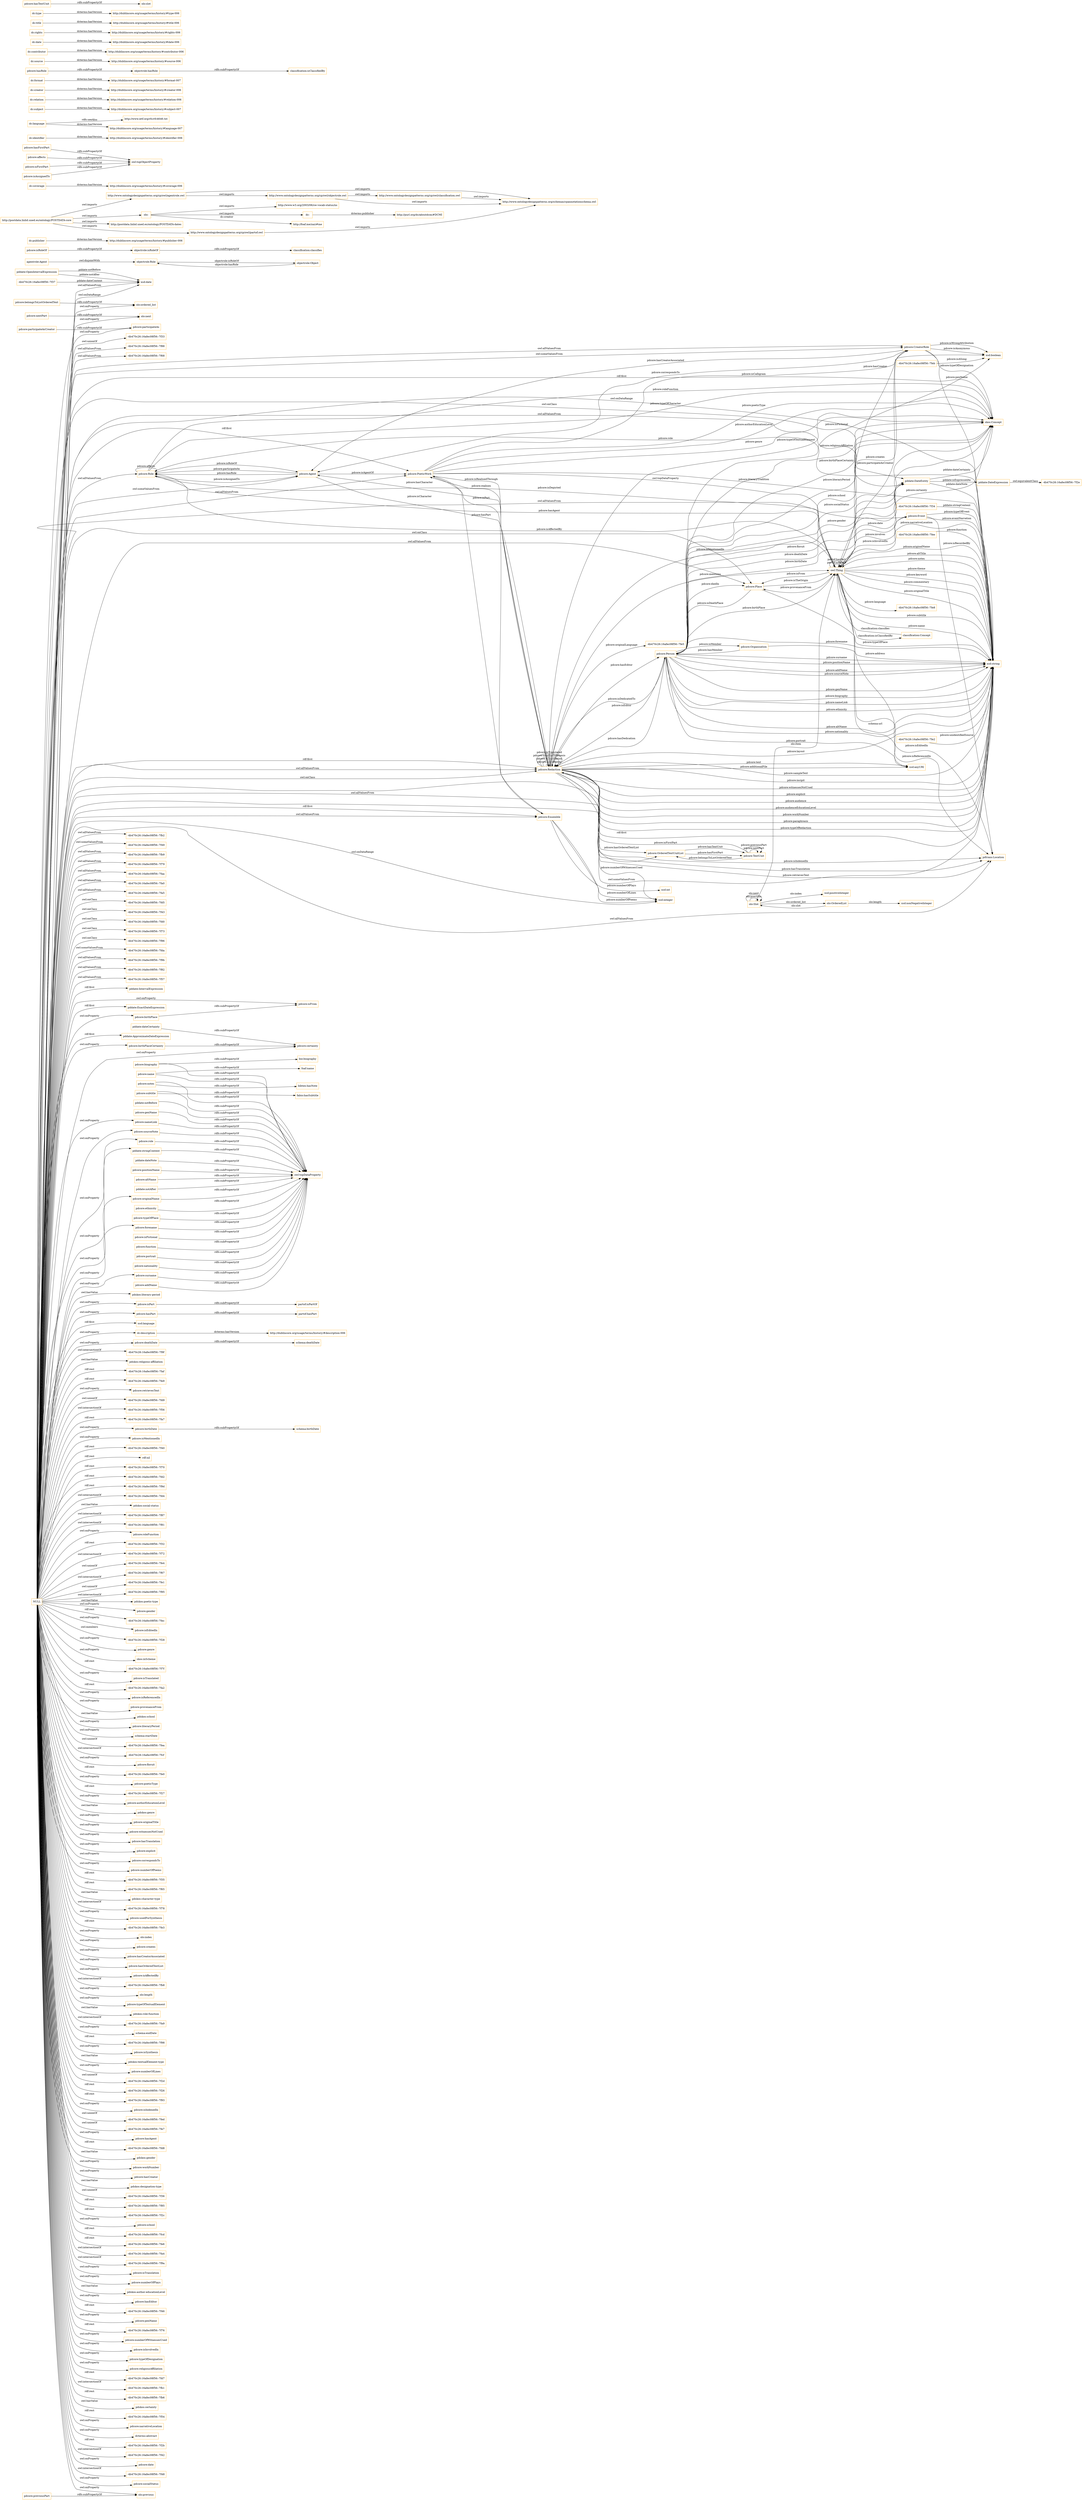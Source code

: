 digraph ar2dtool_diagram { 
rankdir=LR;
size="1501"
node [shape = rectangle, color="orange"]; "-4b470c26:16afec08f56:-7f88" "-4b470c26:16afec08f56:-7f68" "pdcore:Role" "pdcore:OrderedTextUnitList" "-4b470c26:16afec08f56:-7fb2" "-4b470c26:16afec08f56:-7f49" "agentrole:Agent" "-4b470c26:16afec08f56:-7fee" "-4b470c26:16afec08f56:-7fb9" "pdcore:Agent" "pdcore:CreatorRole" "pdcore:Person" "pdcore:Organisation" "pdcore:Redaction" "pdcore:Ensemble" "-4b470c26:16afec08f56:-7f79" "-4b470c26:16afec08f56:-7faa" "-4b470c26:16afec08f56:-7fa0" "-4b470c26:16afec08f56:-7fa5" "pdcore:TextUnit" "-4b470c26:16afec08f56:-7fd5" "-4b470c26:16afec08f56:-7f43" "skos:Concept" "pdcore:Place" "pddate:DateEntity" "-4b470c26:16afec08f56:-7fd0" "-4b470c26:16afec08f56:-7feb" "-4b470c26:16afec08f56:-7f73" "-4b470c26:16afec08f56:-7fe2" "pdcore:Event" "-4b470c26:16afec08f56:-7f96" "-4b470c26:16afec08f56:-7fda" "-4b470c26:16afec08f56:-7f9b" "-4b470c26:16afec08f56:-7f82" "-4b470c26:16afec08f56:-7f57" "pdtrans:Location" "pdcore:PoeticWork" "owl:Thing" "objectrole:Role" "objectrole:Object" "olo:Slot" "olo:OrderedList" "-4b470c26:16afec08f56:-7f34" "pddate:IntervalExpression" "-4b470c26:16afec08f56:-7f37" "pddate:ExactDateExpression" "pddate:OpenIntervalExpression" "pddate:DateExpression" "-4b470c26:16afec08f56:-7f2e" "pddate:ApproximateDateExpression" "classification:Concept" ; /*classes style*/
	"pdcore:typeOfPlace" -> "owl:topDataProperty" [ label = "rdfs:subPropertyOf" ];
	"objectrole:isRoleOf" -> "classification:classifies" [ label = "rdfs:subPropertyOf" ];
	"dc:publisher" -> "http://dublincore.org/usage/terms/history/#publisher-006" [ label = "dcterms:hasVersion" ];
	"pdcore:birthPlace" -> "pdcore:isFrom" [ label = "rdfs:subPropertyOf" ];
	"http://www.ontologydesignpatterns.org/cp/owl/classification.owl" -> "http://www.ontologydesignpatterns.org/schemas/cpannotationschema.owl" [ label = "owl:imports" ];
	"pdcore:birthPlaceCertainty" -> "pdcore:certainty" [ label = "rdfs:subPropertyOf" ];
	"dc:coverage" -> "http://dublincore.org/usage/terms/history/#coverage-006" [ label = "dcterms:hasVersion" ];
	"pdcore:notes" -> "owl:topDataProperty" [ label = "rdfs:subPropertyOf" ];
	"pdcore:notes" -> "bibtex:hasNote" [ label = "rdfs:subPropertyOf" ];
	"http://www.ontologydesignpatterns.org/cp/owl/agentrole.owl" -> "http://www.ontologydesignpatterns.org/cp/owl/objectrole.owl" [ label = "owl:imports" ];
	"http://www.ontologydesignpatterns.org/cp/owl/agentrole.owl" -> "http://www.ontologydesignpatterns.org/schemas/cpannotationschema.owl" [ label = "owl:imports" ];
	"pdcore:hasFirstPart" -> "owl:topObjectProperty" [ label = "rdfs:subPropertyOf" ];
	"pdcore:originalName" -> "owl:topDataProperty" [ label = "rdfs:subPropertyOf" ];
	"pdcore:forename" -> "owl:topDataProperty" [ label = "rdfs:subPropertyOf" ];
	"pdcore:subtitle" -> "owl:topDataProperty" [ label = "rdfs:subPropertyOf" ];
	"pdcore:subtitle" -> "fabio:hasSubtitle" [ label = "rdfs:subPropertyOf" ];
	"olo:" -> "http://www.w3.org/2003/06/sw-vocab-status/ns" [ label = "owl:imports" ];
	"olo:" -> "dc:" [ label = "owl:imports" ];
	"olo:" -> "http://foaf.me/zazi#me" [ label = "dc:creator" ];
	"pdcore:portrait" -> "owl:topDataProperty" [ label = "rdfs:subPropertyOf" ];
	"dc:identifier" -> "http://dublincore.org/usage/terms/history/#identifier-006" [ label = "dcterms:hasVersion" ];
	"dc:language" -> "http://www.ietf.org/rfc/rfc4646.txt" [ label = "rdfs:seeAlso" ];
	"dc:language" -> "http://dublincore.org/usage/terms/history/#language-007" [ label = "dcterms:hasVersion" ];
	"pdcore:belongsToListOrderedText" -> "olo:ordered_list" [ label = "rdfs:subPropertyOf" ];
	"pdcore:nationality" -> "owl:topDataProperty" [ label = "rdfs:subPropertyOf" ];
	"pdcore:isPart" -> "partof:isPartOf" [ label = "rdfs:subPropertyOf" ];
	"pdcore:surname" -> "owl:topDataProperty" [ label = "rdfs:subPropertyOf" ];
	"pddate:dateCertainty" -> "pdcore:certainty" [ label = "rdfs:subPropertyOf" ];
	"dc:subject" -> "http://dublincore.org/usage/terms/history/#subject-007" [ label = "dcterms:hasVersion" ];
	"pdcore:addName" -> "owl:topDataProperty" [ label = "rdfs:subPropertyOf" ];
	"pddate:notBefore" -> "owl:topDataProperty" [ label = "rdfs:subPropertyOf" ];
	"pdcore:genName" -> "owl:topDataProperty" [ label = "rdfs:subPropertyOf" ];
	"http://www.ontologydesignpatterns.org/cp/owl/objectrole.owl" -> "http://www.ontologydesignpatterns.org/cp/owl/classification.owl" [ label = "owl:imports" ];
	"http://www.ontologydesignpatterns.org/cp/owl/objectrole.owl" -> "http://www.ontologydesignpatterns.org/schemas/cpannotationschema.owl" [ label = "owl:imports" ];
	"dc:relation" -> "http://dublincore.org/usage/terms/history/#relation-006" [ label = "dcterms:hasVersion" ];
	"pdcore:nameLink" -> "owl:topDataProperty" [ label = "rdfs:subPropertyOf" ];
	"dc:creator" -> "http://dublincore.org/usage/terms/history/#creator-006" [ label = "dcterms:hasVersion" ];
	"pdcore:biography" -> "owl:topDataProperty" [ label = "rdfs:subPropertyOf" ];
	"pdcore:biography" -> "bio:biography" [ label = "rdfs:subPropertyOf" ];
	"dc:format" -> "http://dublincore.org/usage/terms/history/#format-007" [ label = "dcterms:hasVersion" ];
	"pdcore:hasPart" -> "partof:hasPart" [ label = "rdfs:subPropertyOf" ];
	"pdcore:sourceNote" -> "owl:topDataProperty" [ label = "rdfs:subPropertyOf" ];
	"pdcore:nextPart" -> "olo:next" [ label = "rdfs:subPropertyOf" ];
	"pdcore:hasRole" -> "objectrole:hasRole" [ label = "rdfs:subPropertyOf" ];
	"pdcore:name" -> "foaf:name" [ label = "rdfs:subPropertyOf" ];
	"pdcore:name" -> "owl:topDataProperty" [ label = "rdfs:subPropertyOf" ];
	"pddate:dateNote" -> "owl:topDataProperty" [ label = "rdfs:subPropertyOf" ];
	"pdcore:positionName" -> "owl:topDataProperty" [ label = "rdfs:subPropertyOf" ];
	"pdcore:altName" -> "owl:topDataProperty" [ label = "rdfs:subPropertyOf" ];
	"dc:source" -> "http://dublincore.org/usage/terms/history/#source-006" [ label = "dcterms:hasVersion" ];
	"dc:description" -> "http://dublincore.org/usage/terms/history/#description-006" [ label = "dcterms:hasVersion" ];
	"pddate:notAfter" -> "owl:topDataProperty" [ label = "rdfs:subPropertyOf" ];
	"pdcore:role" -> "owl:topDataProperty" [ label = "rdfs:subPropertyOf" ];
	"pdcore:deathDate" -> "schema:deathDate" [ label = "rdfs:subPropertyOf" ];
	"agentrole:Agent" -> "objectrole:Role" [ label = "owl:disjointWith" ];
	"pddate:DateExpression" -> "-4b470c26:16afec08f56:-7f2e" [ label = "owl:equivalentClass" ];
	"http://postdata.linhd.uned.es/ontology/POSTDATA-core" -> "http://postdata.linhd.uned.es/ontology/POSTDATA-dates" [ label = "owl:imports" ];
	"http://postdata.linhd.uned.es/ontology/POSTDATA-core" -> "http://www.ontologydesignpatterns.org/cp/owl/agentrole.owl" [ label = "owl:imports" ];
	"http://postdata.linhd.uned.es/ontology/POSTDATA-core" -> "olo:" [ label = "owl:imports" ];
	"http://postdata.linhd.uned.es/ontology/POSTDATA-core" -> "http://www.ontologydesignpatterns.org/cp/owl/partof.owl" [ label = "owl:imports" ];
	"objectrole:hasRole" -> "classification:isClassifiedBy" [ label = "rdfs:subPropertyOf" ];
	"pdcore:affects" -> "owl:topObjectProperty" [ label = "rdfs:subPropertyOf" ];
	"dc:contributor" -> "http://dublincore.org/usage/terms/history/#contributor-006" [ label = "dcterms:hasVersion" ];
	"dc:date" -> "http://dublincore.org/usage/terms/history/#date-006" [ label = "dcterms:hasVersion" ];
	"dc:rights" -> "http://dublincore.org/usage/terms/history/#rights-006" [ label = "dcterms:hasVersion" ];
	"pdcore:ethnicity" -> "owl:topDataProperty" [ label = "rdfs:subPropertyOf" ];
	"pdcore:participateAsCreator" -> "pdcore:participateAs" [ label = "rdfs:subPropertyOf" ];
	"pddate:stringContent" -> "owl:topDataProperty" [ label = "rdfs:subPropertyOf" ];
	"NULL" -> "pdcore:birthPlace" [ label = "owl:onProperty" ];
	"NULL" -> "pdskos:religious-affiliation" [ label = "owl:hasValue" ];
	"NULL" -> "-4b470c26:16afec08f56:-7faf" [ label = "rdf:rest" ];
	"NULL" -> "pdcore:PoeticWork" [ label = "owl:allValuesFrom" ];
	"NULL" -> "-4b470c26:16afec08f56:-7fe9" [ label = "rdf:rest" ];
	"NULL" -> "pdcore:CreatorRole" [ label = "owl:someValuesFrom" ];
	"NULL" -> "pdcore:retrievesText" [ label = "owl:onProperty" ];
	"NULL" -> "-4b470c26:16afec08f56:-7fd9" [ label = "owl:unionOf" ];
	"NULL" -> "-4b470c26:16afec08f56:-7f56" [ label = "owl:intersectionOf" ];
	"NULL" -> "-4b470c26:16afec08f56:-7fa7" [ label = "rdf:rest" ];
	"NULL" -> "-4b470c26:16afec08f56:-7fda" [ label = "owl:someValuesFrom" ];
	"NULL" -> "pdcore:PoeticWork" [ label = "rdf:first" ];
	"NULL" -> "pdcore:birthDate" [ label = "owl:onProperty" ];
	"NULL" -> "pdcore:isMentionedIn" [ label = "owl:onProperty" ];
	"NULL" -> "-4b470c26:16afec08f56:-7f40" [ label = "rdf:rest" ];
	"NULL" -> "rdf:nil" [ label = "rdf:rest" ];
	"NULL" -> "-4b470c26:16afec08f56:-7f70" [ label = "rdf:rest" ];
	"NULL" -> "-4b470c26:16afec08f56:-7fd2" [ label = "rdf:rest" ];
	"NULL" -> "-4b470c26:16afec08f56:-7f9d" [ label = "rdf:rest" ];
	"NULL" -> "-4b470c26:16afec08f56:-7fd4" [ label = "owl:intersectionOf" ];
	"NULL" -> "pdskos:social-status" [ label = "owl:hasValue" ];
	"NULL" -> "pdcore:birthPlaceCertainty" [ label = "owl:onProperty" ];
	"NULL" -> "pddate:IntervalExpression" [ label = "rdf:first" ];
	"NULL" -> "-4b470c26:16afec08f56:-7f87" [ label = "owl:intersectionOf" ];
	"NULL" -> "-4b470c26:16afec08f56:-7f81" [ label = "owl:intersectionOf" ];
	"NULL" -> "-4b470c26:16afec08f56:-7fb9" [ label = "owl:allValuesFrom" ];
	"NULL" -> "pdcore:roleFunction" [ label = "owl:onProperty" ];
	"NULL" -> "olo:ordered_list" [ label = "owl:onProperty" ];
	"NULL" -> "-4b470c26:16afec08f56:-7f32" [ label = "rdf:rest" ];
	"NULL" -> "-4b470c26:16afec08f56:-7f72" [ label = "owl:intersectionOf" ];
	"NULL" -> "-4b470c26:16afec08f56:-7fe4" [ label = "owl:unionOf" ];
	"NULL" -> "-4b470c26:16afec08f56:-7f67" [ label = "owl:intersectionOf" ];
	"NULL" -> "-4b470c26:16afec08f56:-7fe1" [ label = "owl:unionOf" ];
	"NULL" -> "xsd:date" [ label = "owl:allValuesFrom" ];
	"NULL" -> "-4b470c26:16afec08f56:-7fec" [ label = "rdf:rest" ];
	"NULL" -> "pdcore:Role" [ label = "owl:allValuesFrom" ];
	"NULL" -> "pdcore:isEditedIn" [ label = "owl:onProperty" ];
	"NULL" -> "-4b470c26:16afec08f56:-7f28" [ label = "owl:members" ];
	"NULL" -> "pdcore:genre" [ label = "owl:onProperty" ];
	"NULL" -> "skos:inScheme" [ label = "owl:onProperty" ];
	"NULL" -> "pdcore:OrderedTextUnitList" [ label = "owl:allValuesFrom" ];
	"NULL" -> "-4b470c26:16afec08f56:-7f7f" [ label = "rdf:rest" ];
	"NULL" -> "pdcore:CreatorRole" [ label = "owl:allValuesFrom" ];
	"NULL" -> "pdcore:isTranslated" [ label = "owl:onProperty" ];
	"NULL" -> "pddate:DateEntity" [ label = "owl:onClass" ];
	"NULL" -> "pdcore:Ensemble" [ label = "owl:allValuesFrom" ];
	"NULL" -> "-4b470c26:16afec08f56:-7fa2" [ label = "rdf:rest" ];
	"NULL" -> "-4b470c26:16afec08f56:-7f96" [ label = "owl:onClass" ];
	"NULL" -> "pdcore:isReferencedIn" [ label = "owl:onProperty" ];
	"NULL" -> "pdcore:role" [ label = "owl:onProperty" ];
	"NULL" -> "pdcore:Agent" [ label = "owl:someValuesFrom" ];
	"NULL" -> "pdcore:participateAs" [ label = "owl:onProperty" ];
	"NULL" -> "pddate:ExactDateExpression" [ label = "rdf:first" ];
	"NULL" -> "pdcore:provenanceFrom" [ label = "owl:onProperty" ];
	"NULL" -> "-4b470c26:16afec08f56:-7f88" [ label = "owl:allValuesFrom" ];
	"NULL" -> "pdskos:school" [ label = "owl:hasValue" ];
	"NULL" -> "skos:Concept" [ label = "rdf:first" ];
	"NULL" -> "pdcore:literaryPeriod" [ label = "owl:onProperty" ];
	"NULL" -> "schema:startDate" [ label = "owl:onProperty" ];
	"NULL" -> "-4b470c26:16afec08f56:-7fea" [ label = "owl:unionOf" ];
	"NULL" -> "-4b470c26:16afec08f56:-7fcf" [ label = "owl:intersectionOf" ];
	"NULL" -> "xsd:string" [ label = "owl:someValuesFrom" ];
	"NULL" -> "pdcore:floruit" [ label = "owl:onProperty" ];
	"NULL" -> "-4b470c26:16afec08f56:-7fe0" [ label = "rdf:rest" ];
	"NULL" -> "xsd:string" [ label = "owl:onDataRange" ];
	"NULL" -> "pdcore:surname" [ label = "owl:onProperty" ];
	"NULL" -> "pdcore:poeticType" [ label = "owl:onProperty" ];
	"NULL" -> "-4b470c26:16afec08f56:-7f27" [ label = "rdf:rest" ];
	"NULL" -> "pdcore:authorEducationLevel" [ label = "owl:onProperty" ];
	"NULL" -> "pdskos:genre" [ label = "owl:hasValue" ];
	"NULL" -> "pdcore:forename" [ label = "owl:onProperty" ];
	"NULL" -> "pdcore:originalTitle" [ label = "owl:onProperty" ];
	"NULL" -> "pdcore:witnessesNotUsed" [ label = "owl:onProperty" ];
	"NULL" -> "pdcore:hasTranslation" [ label = "owl:onProperty" ];
	"NULL" -> "-4b470c26:16afec08f56:-7f82" [ label = "owl:allValuesFrom" ];
	"NULL" -> "pdcore:Redaction" [ label = "owl:allValuesFrom" ];
	"NULL" -> "pdcore:isPart" [ label = "owl:onProperty" ];
	"NULL" -> "-4b470c26:16afec08f56:-7fd5" [ label = "owl:onClass" ];
	"NULL" -> "pdcore:explicit" [ label = "owl:onProperty" ];
	"NULL" -> "pdcore:correspondsTo" [ label = "owl:onProperty" ];
	"NULL" -> "pdcore:numberOfPoems" [ label = "owl:onProperty" ];
	"NULL" -> "-4b470c26:16afec08f56:-7f35" [ label = "rdf:rest" ];
	"NULL" -> "-4b470c26:16afec08f56:-7f65" [ label = "rdf:rest" ];
	"NULL" -> "pdskos:character-type" [ label = "owl:hasValue" ];
	"NULL" -> "-4b470c26:16afec08f56:-7f78" [ label = "owl:intersectionOf" ];
	"NULL" -> "pdcore:usedForSynthesis" [ label = "owl:onProperty" ];
	"NULL" -> "-4b470c26:16afec08f56:-7fe3" [ label = "rdf:rest" ];
	"NULL" -> "olo:index" [ label = "owl:onProperty" ];
	"NULL" -> "olo:previous" [ label = "owl:onProperty" ];
	"NULL" -> "pdcore:creates" [ label = "owl:onProperty" ];
	"NULL" -> "pdcore:hasCreatorAssociated" [ label = "owl:onProperty" ];
	"NULL" -> "pdcore:hasOrderedTextList" [ label = "owl:onProperty" ];
	"NULL" -> "xsd:date" [ label = "owl:onDataRange" ];
	"NULL" -> "-4b470c26:16afec08f56:-7fa5" [ label = "owl:allValuesFrom" ];
	"NULL" -> "pdcore:isAffectedBy" [ label = "owl:onProperty" ];
	"NULL" -> "-4b470c26:16afec08f56:-7fb8" [ label = "owl:intersectionOf" ];
	"NULL" -> "xsd:string" [ label = "rdf:first" ];
	"NULL" -> "olo:length" [ label = "owl:onProperty" ];
	"NULL" -> "pdcore:typeOfTextualElement" [ label = "owl:onProperty" ];
	"NULL" -> "-4b470c26:16afec08f56:-7f43" [ label = "owl:onClass" ];
	"NULL" -> "pdskos:role-function" [ label = "owl:hasValue" ];
	"NULL" -> "-4b470c26:16afec08f56:-7fa9" [ label = "owl:intersectionOf" ];
	"NULL" -> "-4b470c26:16afec08f56:-7f73" [ label = "owl:onClass" ];
	"NULL" -> "schema:endDate" [ label = "owl:onProperty" ];
	"NULL" -> "-4b470c26:16afec08f56:-7f98" [ label = "rdf:rest" ];
	"NULL" -> "pdcore:isSynthesis" [ label = "owl:onProperty" ];
	"NULL" -> "pdskos:textualElement-type" [ label = "owl:hasValue" ];
	"NULL" -> "pdcore:numberOfLines" [ label = "owl:onProperty" ];
	"NULL" -> "-4b470c26:16afec08f56:-7f2d" [ label = "owl:unionOf" ];
	"NULL" -> "-4b470c26:16afec08f56:-7f26" [ label = "rdf:rest" ];
	"NULL" -> "-4b470c26:16afec08f56:-7f93" [ label = "rdf:rest" ];
	"NULL" -> "pdcore:isIndexedIn" [ label = "owl:onProperty" ];
	"NULL" -> "-4b470c26:16afec08f56:-7fed" [ label = "owl:unionOf" ];
	"NULL" -> "-4b470c26:16afec08f56:-7fe7" [ label = "owl:unionOf" ];
	"NULL" -> "pdcore:hasAgent" [ label = "owl:onProperty" ];
	"NULL" -> "-4b470c26:16afec08f56:-7fd8" [ label = "rdf:rest" ];
	"NULL" -> "-4b470c26:16afec08f56:-7f57" [ label = "owl:allValuesFrom" ];
	"NULL" -> "pdskos:gender" [ label = "owl:hasValue" ];
	"NULL" -> "pdcore:workNumber" [ label = "owl:onProperty" ];
	"NULL" -> "pdcore:hasCreator" [ label = "owl:onProperty" ];
	"NULL" -> "pdskos:designation-type" [ label = "owl:hasValue" ];
	"NULL" -> "-4b470c26:16afec08f56:-7f36" [ label = "owl:unionOf" ];
	"NULL" -> "-4b470c26:16afec08f56:-7f85" [ label = "rdf:rest" ];
	"NULL" -> "pdcore:deathDate" [ label = "owl:onProperty" ];
	"NULL" -> "-4b470c26:16afec08f56:-7f49" [ label = "owl:someValuesFrom" ];
	"NULL" -> "pdcore:isFrom" [ label = "owl:onProperty" ];
	"NULL" -> "dc:description" [ label = "owl:onProperty" ];
	"NULL" -> "-4b470c26:16afec08f56:-7f2c" [ label = "rdf:rest" ];
	"NULL" -> "pdcore:Redaction" [ label = "owl:onClass" ];
	"NULL" -> "pdcore:school" [ label = "owl:onProperty" ];
	"NULL" -> "xsd:integer" [ label = "owl:onDataRange" ];
	"NULL" -> "-4b470c26:16afec08f56:-7fcd" [ label = "rdf:rest" ];
	"NULL" -> "-4b470c26:16afec08f56:-7fe6" [ label = "rdf:rest" ];
	"NULL" -> "-4b470c26:16afec08f56:-7fa4" [ label = "owl:intersectionOf" ];
	"NULL" -> "-4b470c26:16afec08f56:-7f9a" [ label = "owl:intersectionOf" ];
	"NULL" -> "pdcore:isTranslation" [ label = "owl:onProperty" ];
	"NULL" -> "pdcore:Place" [ label = "owl:onClass" ];
	"NULL" -> "pdcore:numberOfPlays" [ label = "owl:onProperty" ];
	"NULL" -> "pdskos:author-educationLevel" [ label = "owl:hasValue" ];
	"NULL" -> "-4b470c26:16afec08f56:-7fb2" [ label = "owl:allValuesFrom" ];
	"NULL" -> "pdcore:hasEditor" [ label = "owl:onProperty" ];
	"NULL" -> "pdcore:hasPart" [ label = "owl:onProperty" ];
	"NULL" -> "-4b470c26:16afec08f56:-7f46" [ label = "rdf:rest" ];
	"NULL" -> "pdcore:nameLink" [ label = "owl:onProperty" ];
	"NULL" -> "pdcore:Ensemble" [ label = "rdf:first" ];
	"NULL" -> "pdcore:penName" [ label = "owl:onProperty" ];
	"NULL" -> "-4b470c26:16afec08f56:-7f76" [ label = "rdf:rest" ];
	"NULL" -> "pdcore:numberOfWitnessesUsed" [ label = "owl:onProperty" ];
	"NULL" -> "pdcore:isInvolvedIn" [ label = "owl:onProperty" ];
	"NULL" -> "-4b470c26:16afec08f56:-7f9b" [ label = "owl:allValuesFrom" ];
	"NULL" -> "-4b470c26:16afec08f56:-7f79" [ label = "owl:allValuesFrom" ];
	"NULL" -> "pdcore:typeOfDesignation" [ label = "owl:onProperty" ];
	"NULL" -> "pdtrans:Location" [ label = "owl:allValuesFrom" ];
	"NULL" -> "pdcore:Redaction" [ label = "rdf:first" ];
	"NULL" -> "pdcore:originalName" [ label = "owl:onProperty" ];
	"NULL" -> "pdcore:religiousAffiliation" [ label = "owl:onProperty" ];
	"NULL" -> "-4b470c26:16afec08f56:-7fd7" [ label = "rdf:rest" ];
	"NULL" -> "-4b470c26:16afec08f56:-7fb1" [ label = "owl:intersectionOf" ];
	"NULL" -> "olo:next" [ label = "owl:onProperty" ];
	"NULL" -> "-4b470c26:16afec08f56:-7fb6" [ label = "rdf:rest" ];
	"NULL" -> "pdskos:certainty" [ label = "owl:hasValue" ];
	"NULL" -> "-4b470c26:16afec08f56:-7f54" [ label = "rdf:rest" ];
	"NULL" -> "pdcore:sourceNote" [ label = "owl:onProperty" ];
	"NULL" -> "pdcore:narrativeLocation" [ label = "owl:onProperty" ];
	"NULL" -> "dcterms:abstract" [ label = "owl:onProperty" ];
	"NULL" -> "-4b470c26:16afec08f56:-7f2b" [ label = "rdf:rest" ];
	"NULL" -> "-4b470c26:16afec08f56:-7f68" [ label = "owl:allValuesFrom" ];
	"NULL" -> "pdcore:certainty" [ label = "owl:onProperty" ];
	"NULL" -> "-4b470c26:16afec08f56:-7f42" [ label = "owl:intersectionOf" ];
	"NULL" -> "pdcore:date" [ label = "owl:onProperty" ];
	"NULL" -> "pddate:ApproximateDateExpression" [ label = "rdf:first" ];
	"NULL" -> "-4b470c26:16afec08f56:-7fa0" [ label = "owl:allValuesFrom" ];
	"NULL" -> "-4b470c26:16afec08f56:-7f48" [ label = "owl:intersectionOf" ];
	"NULL" -> "-4b470c26:16afec08f56:-7fd0" [ label = "owl:onClass" ];
	"NULL" -> "pdcore:socialStatus" [ label = "owl:onProperty" ];
	"NULL" -> "pdcore:Place" [ label = "owl:allValuesFrom" ];
	"NULL" -> "-4b470c26:16afec08f56:-7f33" [ label = "owl:unionOf" ];
	"NULL" -> "pdskos:literary-period" [ label = "owl:hasValue" ];
	"NULL" -> "pddate:DateEntity" [ label = "owl:allValuesFrom" ];
	"NULL" -> "xsd:language" [ label = "rdf:first" ];
	"NULL" -> "-4b470c26:16afec08f56:-7f9f" [ label = "owl:intersectionOf" ];
	"NULL" -> "-4b470c26:16afec08f56:-7f95" [ label = "owl:intersectionOf" ];
	"NULL" -> "pddate:stringContent" [ label = "owl:onProperty" ];
	"NULL" -> "-4b470c26:16afec08f56:-7faa" [ label = "owl:allValuesFrom" ];
	"NULL" -> "pdskos:poetic-type" [ label = "owl:hasValue" ];
	"NULL" -> "pdcore:gender" [ label = "owl:onProperty" ];
	"NULL" -> "pdcore:Event" [ label = "owl:allValuesFrom" ];
	"dc:" -> "http://purl.org/dc/aboutdcmi#DCMI" [ label = "dcterms:publisher" ];
	"dc:title" -> "http://dublincore.org/usage/terms/history/#title-006" [ label = "dcterms:hasVersion" ];
	"pdcore:isRoleOf" -> "objectrole:isRoleOf" [ label = "rdfs:subPropertyOf" ];
	"pdcore:isFictional" -> "owl:topDataProperty" [ label = "rdfs:subPropertyOf" ];
	"pdcore:function" -> "owl:topDataProperty" [ label = "rdfs:subPropertyOf" ];
	"dc:type" -> "http://dublincore.org/usage/terms/history/#type-006" [ label = "dcterms:hasVersion" ];
	"pdcore:previousPart" -> "olo:previous" [ label = "rdfs:subPropertyOf" ];
	"pdcore:hasTextUnit" -> "olo:slot" [ label = "rdfs:subPropertyOf" ];
	"pdcore:isFirstPart" -> "owl:topObjectProperty" [ label = "rdfs:subPropertyOf" ];
	"pdcore:isAssignedTo" -> "owl:topObjectProperty" [ label = "rdfs:subPropertyOf" ];
	"pdcore:birthDate" -> "schema:birthDate" [ label = "rdfs:subPropertyOf" ];
	"http://www.ontologydesignpatterns.org/cp/owl/partof.owl" -> "http://www.ontologydesignpatterns.org/schemas/cpannotationschema.owl" [ label = "owl:imports" ];
	"pdcore:Redaction" -> "owl:Thing" [ label = "pdcore:mentions" ];
	"pdcore:Person" -> "xsd:boolean" [ label = "pdcore:isFictional" ];
	"owl:Thing" -> "pdcore:Role" [ label = "pdcore:hasAgent" ];
	"pdcore:Role" -> "xsd:string" [ label = "pdcore:role" ];
	"pdcore:Redaction" -> "pdcore:Redaction" [ label = "pdcore:isSynthesis" ];
	"owl:Thing" -> "xsd:string" [ label = "pdcore:narrativeLocation" ];
	"pdcore:CreatorRole" -> "xsd:string" [ label = "pdcore:penName" ];
	"pdcore:Ensemble" -> "xsd:integer" [ label = "pdcore:numberOfLines" ];
	"pdcore:Redaction" -> "pdcore:Redaction" [ label = "pdcore:isTranslation" ];
	"pdcore:Redaction" -> "xsd:string" [ label = "pdcore:audienceEducationLevel" ];
	"pdcore:Event" -> "xsd:string" [ label = "pdcore:eventNarration" ];
	"owl:Thing" -> "xsd:string" [ label = "pdcore:originalName" ];
	"pdcore:Redaction" -> "xsd:string" [ label = "pdcore:workNumber" ];
	"pdcore:OrderedTextUnitList" -> "pdcore:TextUnit" [ label = "pdcore:hasTextUnit" ];
	"pdcore:Redaction" -> "pdcore:Person" [ label = "pdcore:hasEditor" ];
	"olo:Slot" -> "olo:Slot" [ label = "olo:previous" ];
	"pdcore:Person" -> "pdcore:Redaction" [ label = "pdcore:isEditor" ];
	"owl:Thing" -> "xsd:string" [ label = "pdcore:altTitle" ];
	"pdcore:Person" -> "pddate:DateEntity" [ label = "pdcore:floruit" ];
	"pdcore:Person" -> "xsd:string" [ label = "pdcore:surname" ];
	"pddate:DateEntity" -> "pddate:DateExpression" [ label = "pddate:isExpressedAs" ];
	"pdcore:Person" -> "xsd:string" [ label = "pdcore:positionName" ];
	"pdcore:TextUnit" -> "pdcore:TextUnit" [ label = "pdcore:nextPart" ];
	"owl:Thing" -> "pdcore:Role" [ label = "pdcore:isAffectedBy" ];
	"owl:Thing" -> "pdcore:CreatorRole" [ label = "pdcore:hasCreator" ];
	"classification:Concept" -> "owl:Thing" [ label = "classification:classifies" ];
	"pdcore:Redaction" -> "pdcore:Person" [ label = "pdcore:isDedicatedTo" ];
	"pdcore:Person" -> "pdcore:Redaction" [ label = "pdcore:hasDedication" ];
	"pdcore:Redaction" -> "xsd:string" [ label = "pdcore:paraphrasis" ];
	"owl:Thing" -> "pdtrans:Location" [ label = "pdcore:isEditedIn" ];
	"pdcore:Event" -> "xsd:string" [ label = "pdcore:typeOfEvent" ];
	"pdcore:TextUnit" -> "pdcore:TextUnit" [ label = "pdcore:previousPart" ];
	"pddate:DateEntity" -> "xsd:string" [ label = "pddate:dateNote" ];
	"pddate:DateEntity" -> "skos:Concept" [ label = "pddate:dateCertainty" ];
	"pdcore:Person" -> "pddate:DateEntity" [ label = "pdcore:deathDate" ];
	"pdcore:Role" -> "pdcore:Agent" [ label = "pdcore:isAssignedTo" ];
	"pdcore:Person" -> "owl:Thing" [ label = "pdcore:birthPlace" ];
	"pdcore:Role" -> "pdcore:Role" [ label = "pdcore:affects" ];
	"pdcore:Person" -> "xsd:string" [ label = "pdcore:addName" ];
	"pddate:OpenIntervalExpression" -> "xsd:date" [ label = "pddate:notBefore" ];
	"pdcore:Event" -> "pdtrans:Location" [ label = "pdcore:isRecordedBy" ];
	"pdcore:Place" -> "owl:Thing" [ label = "pdcore:isTheOrigin" ];
	"pdcore:CreatorRole" -> "xsd:boolean" [ label = "pdcore:isAnonymous" ];
	"pdcore:Redaction" -> "pdcore:Agent" [ label = "pdcore:hasCharacter" ];
	"pdcore:Redaction" -> "xsd:anyURI" [ label = "pdcore:text" ];
	"pdcore:Redaction" -> "xsd:string" [ label = "pdcore:layout" ];
	"pdcore:Redaction" -> "xsd:anyURI" [ label = "pdcore:additionalFile" ];
	"pdcore:PoeticWork" -> "xsd:boolean" [ label = "pdcore:isCalligram" ];
	"olo:Slot" -> "olo:OrderedList" [ label = "olo:ordered_list" ];
	"owl:Thing" -> "pdcore:CreatorRole" [ label = "pdcore:participateAsCreator" ];
	"pdcore:Redaction" -> "skos:Concept" [ label = "pdcore:typeOfTextualElement" ];
	"olo:OrderedList" -> "xsd:nonNegativeInteger" [ label = "olo:length" ];
	"owl:Thing" -> "pdcore:Event" [ label = "pdcore:isInvolvedIn" ];
	"pdcore:Agent" -> "pdcore:Role" [ label = "pdcore:participateAs" ];
	"pdcore:Redaction" -> "pdcore:PoeticWork" [ label = "pdcore:realises" ];
	"pdcore:PoeticWork" -> "pdcore:Redaction" [ label = "pdcore:isRealisedThrough" ];
	"pdcore:Person" -> "skos:Concept" [ label = "pdcore:religiousAffiliation" ];
	"pdcore:Role" -> "pdcore:Agent" [ label = "pdcore:isRoleOf" ];
	"owl:Thing" -> "xsd:string" [ label = "pdcore:notes" ];
	"pdcore:Person" -> "xsd:string" [ label = "pdcore:sourceNote" ];
	"pdcore:Redaction" -> "xsd:string" [ label = "pdcore:sampleText" ];
	"pdcore:Redaction" -> "xsd:string" [ label = "pdcore:incipit" ];
	"pdcore:Person" -> "pddate:DateEntity" [ label = "pdcore:birthDate" ];
	"pdcore:Person" -> "skos:Concept" [ label = "pdcore:birthPlaceCertainty" ];
	"pdcore:Person" -> "skos:Concept" [ label = "pdcore:literaryPeriod" ];
	"pdcore:Ensemble" -> "pdcore:PoeticWork" [ label = "pdcore:hasPart" ];
	"-4b470c26:16afec08f56:-7f37" -> "xsd:date" [ label = "pddate:dateContent" ];
	"pdcore:PoeticWork" -> "owl:Thing" [ label = "owl:topDataProperty" ];
	"pdcore:Person" -> "xsd:string" [ label = "pdcore:genName" ];
	"pdcore:TextUnit" -> "pdcore:Redaction" [ label = "pdcore:isFirstPart" ];
	"pdcore:Redaction" -> "pdcore:Redaction" [ label = "pdcore:usedForSynthesis" ];
	"pdcore:Person" -> "xsd:string" [ label = "pdcore:biography" ];
	"pdcore:CreatorRole" -> "skos:Concept" [ label = "pdcore:typeOfDesignation" ];
	"owl:Thing" -> "skos:Concept" [ label = "pdcore:certainty" ];
	"pdcore:PoeticWork" -> "pdcore:Ensemble" [ label = "pdcore:isPart" ];
	"pdcore:CreatorRole" -> "pdcore:Agent" [ label = "pdcore:hasCreatorAssociated" ];
	"olo:OrderedList" -> "olo:Slot" [ label = "olo:slot" ];
	"pdcore:TextUnit" -> "pdcore:OrderedTextUnitList" [ label = "pdcore:belongsToListOrderedText" ];
	"pdcore:Person" -> "skos:Concept" [ label = "pdcore:school" ];
	"olo:Slot" -> "olo:Slot" [ label = "olo:next" ];
	"pdcore:Redaction" -> "pdcore:Redaction" [ label = "pdcore:isTranslated" ];
	"owl:Thing" -> "xsd:anyURI" [ label = "schema:url" ];
	"owl:Thing" -> "pdtrans:Location" [ label = "pdcore:isReferencedIn" ];
	"pdcore:PoeticWork" -> "xsd:string" [ label = "pdcore:literaryTradition" ];
	"-4b470c26:16afec08f56:-7f34" -> "xsd:string" [ label = "pddate:stringContent" ];
	"pdcore:Person" -> "pdcore:Place" [ label = "pdcore:diedIn" ];
	"-4b470c26:16afec08f56:-7fe2" -> "xsd:string" [ label = "pdcore:unidentifiedSource" ];
	"pdcore:CreatorRole" -> "owl:Thing" [ label = "pdcore:creates" ];
	"owl:Thing" -> "xsd:string" [ label = "pdcore:theme" ];
	"pdcore:Event" -> "owl:Thing" [ label = "pdcore:involves" ];
	"pddate:OpenIntervalExpression" -> "xsd:date" [ label = "pddate:notAfter" ];
	"pdcore:Role" -> "skos:Concept" [ label = "pdcore:roleFunction" ];
	"pdcore:PoeticWork" -> "skos:Concept" [ label = "pdcore:poeticType" ];
	"pdcore:Place" -> "xsd:string" [ label = "pdcore:typeOfPlace" ];
	"olo:Slot" -> "owl:Thing" [ label = "olo:item" ];
	"pdcore:Person" -> "xsd:string" [ label = "pdcore:nameLink" ];
	"owl:Thing" -> "pdcore:Place" [ label = "pdcore:provenanceFrom" ];
	"pdcore:Ensemble" -> "xsd:int" [ label = "pdcore:numberOfPlays" ];
	"owl:Thing" -> "xsd:string" [ label = "pdcore:keyword" ];
	"pdcore:Person" -> "xsd:string" [ label = "pdcore:ethnicity" ];
	"pdcore:Redaction" -> "pdtrans:Location" [ label = "pdcore:isIndexedIn" ];
	"-4b470c26:16afec08f56:-7feb" -> "xsd:boolean" [ label = "pdcore:isASong" ];
	"pdcore:Person" -> "xsd:string" [ label = "pdcore:altName" ];
	"owl:Thing" -> "xsd:string" [ label = "pdcore:commentary" ];
	"owl:Thing" -> "xsd:string" [ label = "pdcore:originalTitle" ];
	"owl:Thing" -> "classification:Concept" [ label = "classification:isClassifiedBy" ];
	"pdcore:Person" -> "skos:Concept" [ label = "pdcore:socialStatus" ];
	"owl:Thing" -> "owl:Thing" [ label = "partof:isPartOf" ];
	"pdcore:Redaction" -> "pdcore:OrderedTextUnitList" [ label = "pdcore:hasOrderedTextList" ];
	"pdcore:Agent" -> "pdcore:Redaction" [ label = "pdcore:isCharacter" ];
	"olo:Slot" -> "xsd:positiveInteger" [ label = "olo:index" ];
	"-4b470c26:16afec08f56:-7fee" -> "xsd:string" [ label = "pdcore:function" ];
	"pdcore:PoeticWork" -> "skos:Concept" [ label = "pdcore:authorEducationLevel" ];
	"owl:Thing" -> "pdcore:Place" [ label = "pdcore:isFrom" ];
	"pdcore:Redaction" -> "pdtrans:Location" [ label = "pdcore:hasTranslation" ];
	"pdcore:CreatorRole" -> "xsd:boolean" [ label = "pdcore:isWrongAttribution" ];
	"pdcore:Redaction" -> "xsd:string" [ label = "pdcore:witnessesNotUsed" ];
	"pdcore:Role" -> "owl:Thing" [ label = "pdcore:isDepicted" ];
	"owl:Thing" -> "pddate:DateEntity" [ label = "pdcore:date" ];
	"pdcore:CreatorRole" -> "pdcore:Agent" [ label = "pdcore:correspondsTo" ];
	"objectrole:Object" -> "objectrole:Role" [ label = "objectrole:hasRole" ];
	"pdcore:Person" -> "xsd:string" [ label = "pdcore:nationality" ];
	"owl:Thing" -> "pdcore:Redaction" [ label = "pdcore:isMentionedIn" ];
	"pdcore:OrderedTextUnitList" -> "pdcore:TextUnit" [ label = "pdcore:hasFirstPart" ];
	"pdcore:Person" -> "pdcore:Organisation" [ label = "pdcore:isMember" ];
	"pdcore:Person" -> "xsd:anyURI" [ label = "pdcore:portrait" ];
	"pdcore:Role" -> "skos:Concept" [ label = "pdcore:typeOfCharacter" ];
	"pdcore:Organisation" -> "xsd:string" [ label = "pdcore:address" ];
	"pdcore:Organisation" -> "pdcore:Person" [ label = "pdcore:hasMember" ];
	"pdcore:Redaction" -> "xsd:string" [ label = "pdcore:explicit" ];
	"owl:Thing" -> "xsd:string" [ label = "pdcore:subtitle" ];
	"pdcore:Agent" -> "pdcore:PoeticWork" [ label = "pdcore:isAgentOf" ];
	"pdcore:Redaction" -> "pdtrans:Location" [ label = "pdcore:retrievesText" ];
	"pdcore:Person" -> "skos:Concept" [ label = "pdcore:gender" ];
	"pdcore:PoeticWork" -> "skos:Concept" [ label = "pdcore:genre" ];
	"owl:Thing" -> "xsd:string" [ label = "pdcore:name" ];
	"pdcore:Person" -> "xsd:string" [ label = "pdcore:forename" ];
	"pdcore:Agent" -> "pdcore:Role" [ label = "pdcore:hasRole" ];
	"pdcore:Ensemble" -> "xsd:integer" [ label = "pdcore:numberOfPoems" ];
	"pdcore:Redaction" -> "xsd:string" [ label = "pdcore:audience" ];
	"pdcore:Redaction" -> "xsd:string" [ label = "pdcore:typeOfRedaction" ];
	"pdcore:Redaction" -> "xsd:integer" [ label = "pdcore:numberOfWitnessesUsed" ];
	"pdcore:Redaction" -> "-4b470c26:16afec08f56:-7fe5" [ label = "pdcore:originalLanguage" ];
	"owl:Thing" -> "owl:Thing" [ label = "partof:hasPart" ];
	"pdcore:Place" -> "pdcore:Person" [ label = "pdcore:isDeathPlace" ];
	"owl:Thing" -> "-4b470c26:16afec08f56:-7fe8" [ label = "pdcore:language" ];
	"objectrole:Role" -> "objectrole:Object" [ label = "objectrole:isRoleOf" ];

}

